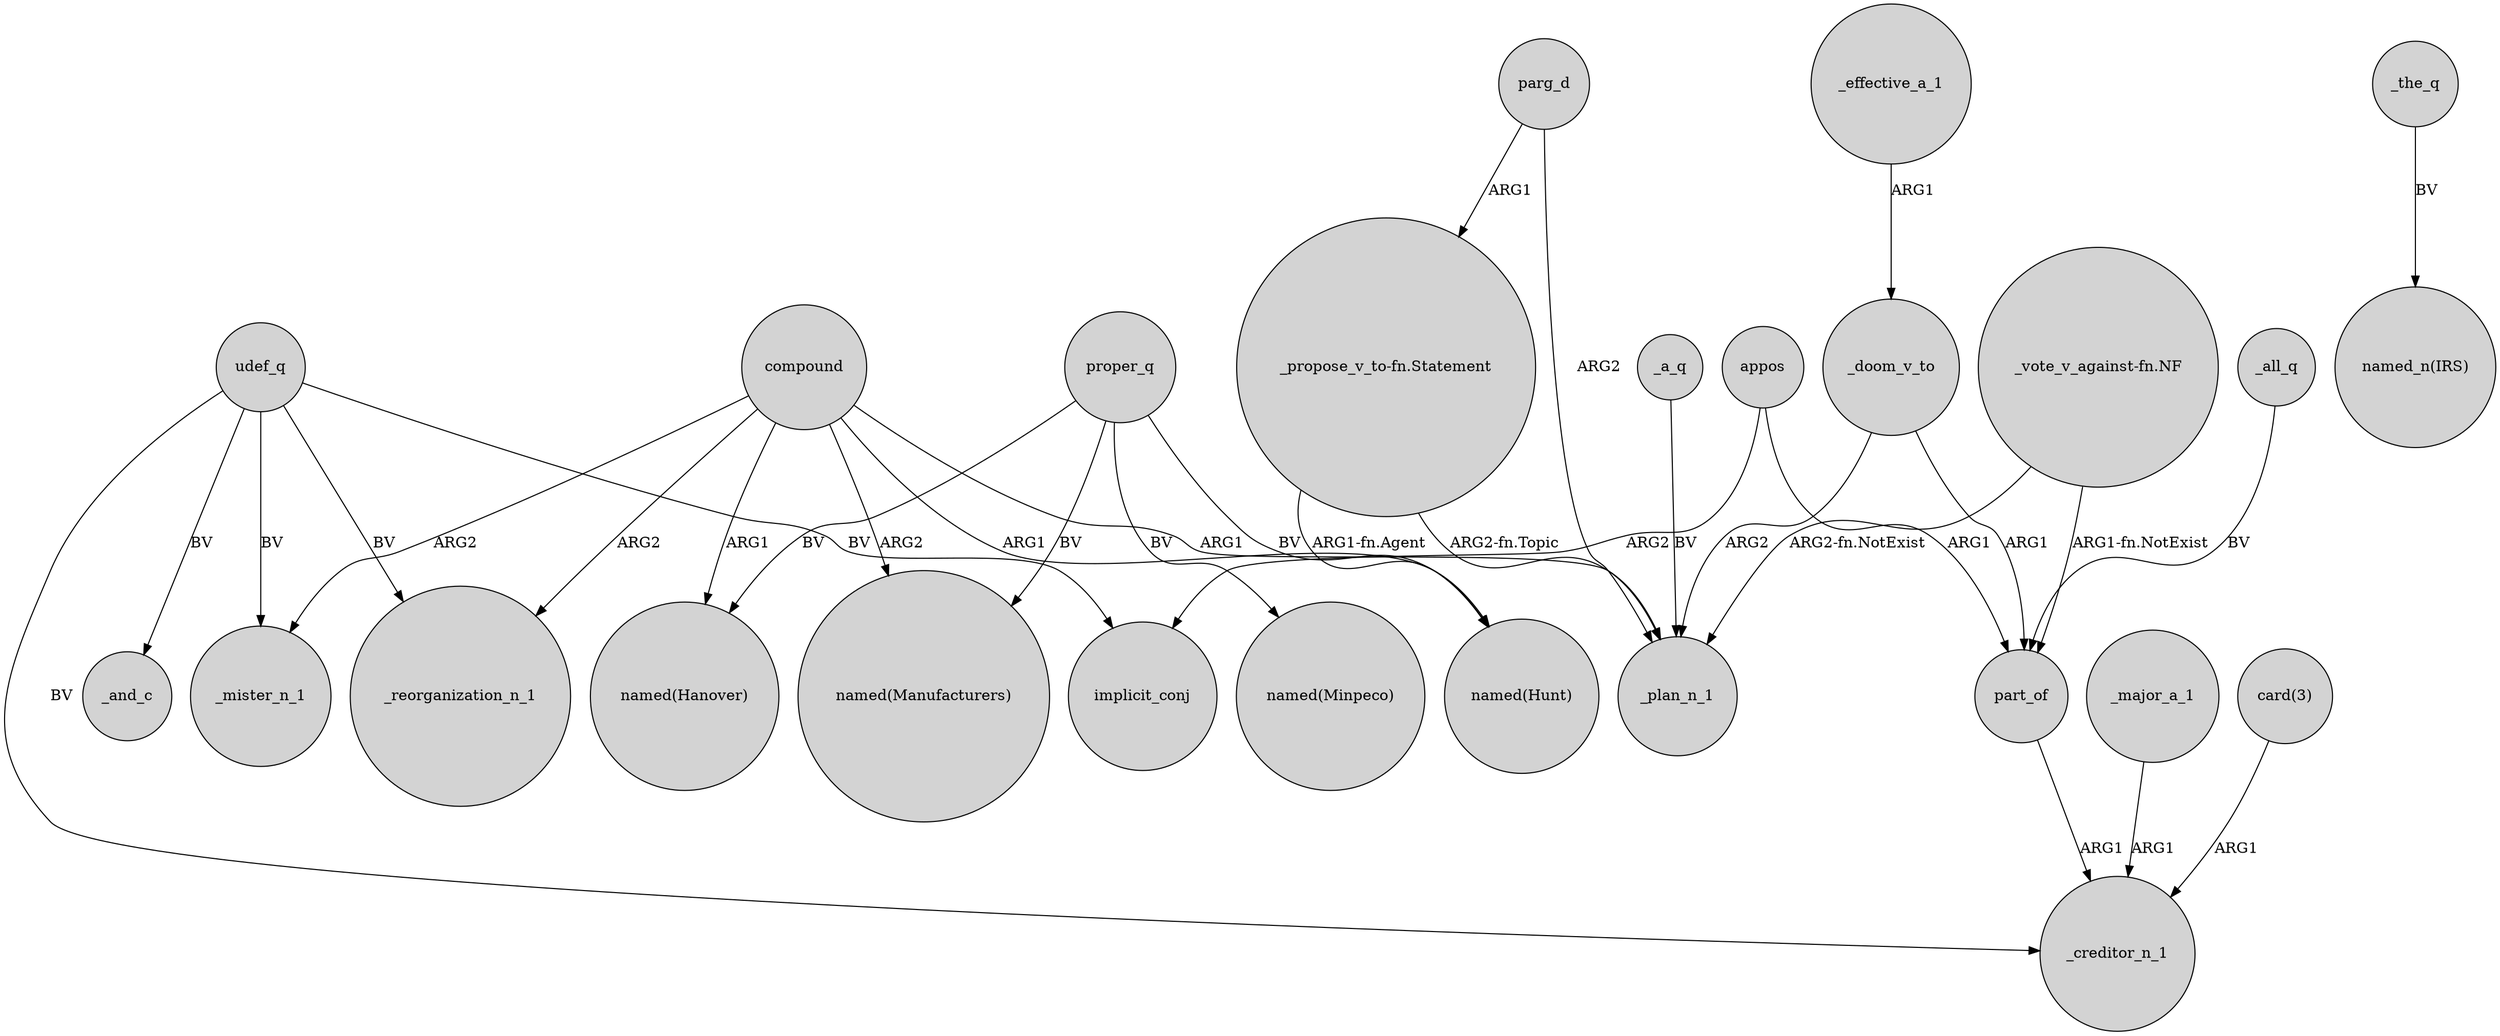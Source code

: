 digraph {
	node [shape=circle style=filled]
	_all_q -> part_of [label=BV]
	proper_q -> "named(Minpeco)" [label=BV]
	compound -> "named(Hunt)" [label=ARG1]
	compound -> _mister_n_1 [label=ARG2]
	"_vote_v_against-fn.NF" -> part_of [label="ARG1-fn.NotExist"]
	udef_q -> _mister_n_1 [label=BV]
	compound -> _plan_n_1 [label=ARG1]
	proper_q -> "named(Manufacturers)" [label=BV]
	appos -> implicit_conj [label=ARG2]
	parg_d -> "_propose_v_to-fn.Statement" [label=ARG1]
	appos -> part_of [label=ARG1]
	parg_d -> _plan_n_1 [label=ARG2]
	udef_q -> implicit_conj [label=BV]
	compound -> _reorganization_n_1 [label=ARG2]
	_major_a_1 -> _creditor_n_1 [label=ARG1]
	_effective_a_1 -> _doom_v_to [label=ARG1]
	_doom_v_to -> part_of [label=ARG1]
	"_vote_v_against-fn.NF" -> _plan_n_1 [label="ARG2-fn.NotExist"]
	"_propose_v_to-fn.Statement" -> "named(Hunt)" [label="ARG1-fn.Agent"]
	"card(3)" -> _creditor_n_1 [label=ARG1]
	proper_q -> "named(Hanover)" [label=BV]
	udef_q -> _creditor_n_1 [label=BV]
	compound -> "named(Manufacturers)" [label=ARG2]
	"_propose_v_to-fn.Statement" -> _plan_n_1 [label="ARG2-fn.Topic"]
	_the_q -> "named_n(IRS)" [label=BV]
	compound -> "named(Hanover)" [label=ARG1]
	part_of -> _creditor_n_1 [label=ARG1]
	udef_q -> _and_c [label=BV]
	proper_q -> "named(Hunt)" [label=BV]
	_doom_v_to -> _plan_n_1 [label=ARG2]
	udef_q -> _reorganization_n_1 [label=BV]
	_a_q -> _plan_n_1 [label=BV]
}
